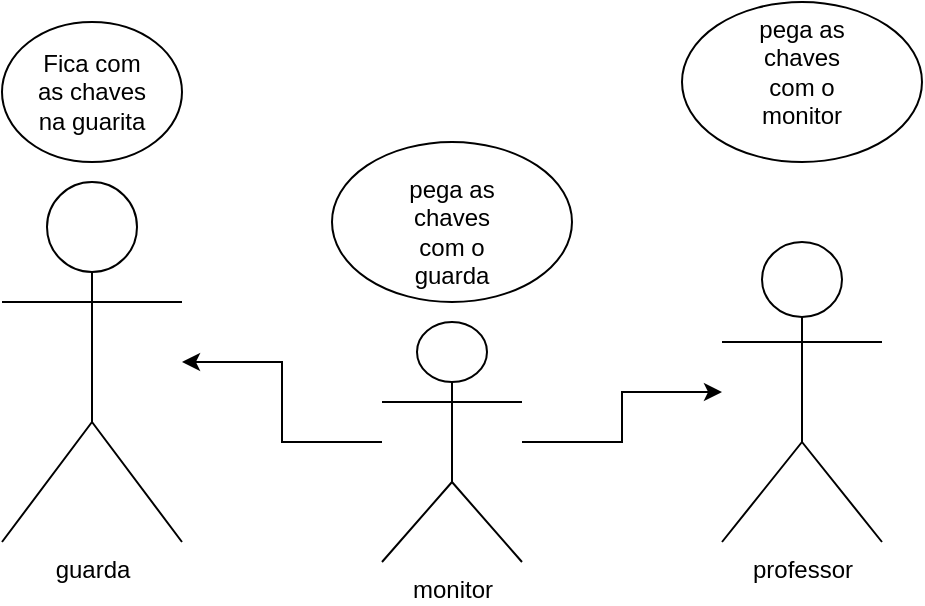 <mxfile version="22.0.2" type="github">
  <diagram name="Página-1" id="lWA5ySZ2axE2pmVUrHKg">
    <mxGraphModel dx="1434" dy="1951" grid="1" gridSize="10" guides="1" tooltips="1" connect="1" arrows="1" fold="1" page="1" pageScale="1" pageWidth="827" pageHeight="1169" math="0" shadow="0">
      <root>
        <mxCell id="0" />
        <mxCell id="1" parent="0" />
        <mxCell id="EalEKPgIYz5ROMsFS7Vn-1" value="guarda&lt;br&gt;" style="shape=umlActor;verticalLabelPosition=bottom;verticalAlign=top;html=1;outlineConnect=0;" vertex="1" parent="1">
          <mxGeometry x="70" y="-100" width="90" height="180" as="geometry" />
        </mxCell>
        <mxCell id="EalEKPgIYz5ROMsFS7Vn-8" value="" style="ellipse;whiteSpace=wrap;html=1;" vertex="1" parent="1">
          <mxGeometry x="70" y="-180" width="90" height="70" as="geometry" />
        </mxCell>
        <mxCell id="EalEKPgIYz5ROMsFS7Vn-9" value="Fica com as chaves na guarita" style="text;html=1;strokeColor=none;fillColor=none;align=center;verticalAlign=middle;whiteSpace=wrap;rounded=0;" vertex="1" parent="1">
          <mxGeometry x="85" y="-160" width="60" height="30" as="geometry" />
        </mxCell>
        <mxCell id="EalEKPgIYz5ROMsFS7Vn-12" value="" style="edgeStyle=orthogonalEdgeStyle;rounded=0;orthogonalLoop=1;jettySize=auto;html=1;" edge="1" parent="1" source="EalEKPgIYz5ROMsFS7Vn-10" target="EalEKPgIYz5ROMsFS7Vn-1">
          <mxGeometry relative="1" as="geometry" />
        </mxCell>
        <mxCell id="EalEKPgIYz5ROMsFS7Vn-20" value="" style="edgeStyle=orthogonalEdgeStyle;rounded=0;orthogonalLoop=1;jettySize=auto;html=1;" edge="1" parent="1" source="EalEKPgIYz5ROMsFS7Vn-10" target="EalEKPgIYz5ROMsFS7Vn-15">
          <mxGeometry relative="1" as="geometry" />
        </mxCell>
        <mxCell id="EalEKPgIYz5ROMsFS7Vn-10" value="monitor" style="shape=umlActor;verticalLabelPosition=bottom;verticalAlign=top;html=1;outlineConnect=0;" vertex="1" parent="1">
          <mxGeometry x="260" y="-30" width="70" height="120" as="geometry" />
        </mxCell>
        <mxCell id="EalEKPgIYz5ROMsFS7Vn-13" value="" style="ellipse;whiteSpace=wrap;html=1;" vertex="1" parent="1">
          <mxGeometry x="235" y="-120" width="120" height="80" as="geometry" />
        </mxCell>
        <mxCell id="EalEKPgIYz5ROMsFS7Vn-14" value="pega as chaves com o guarda" style="text;html=1;strokeColor=none;fillColor=none;align=center;verticalAlign=middle;whiteSpace=wrap;rounded=0;" vertex="1" parent="1">
          <mxGeometry x="265" y="-90" width="60" height="30" as="geometry" />
        </mxCell>
        <mxCell id="EalEKPgIYz5ROMsFS7Vn-15" value="professor" style="shape=umlActor;verticalLabelPosition=bottom;verticalAlign=top;html=1;outlineConnect=0;" vertex="1" parent="1">
          <mxGeometry x="430" y="-70" width="80" height="150" as="geometry" />
        </mxCell>
        <mxCell id="EalEKPgIYz5ROMsFS7Vn-19" value="" style="ellipse;whiteSpace=wrap;html=1;" vertex="1" parent="1">
          <mxGeometry x="410" y="-190" width="120" height="80" as="geometry" />
        </mxCell>
        <mxCell id="EalEKPgIYz5ROMsFS7Vn-21" value="pega as chaves com o monitor" style="text;html=1;strokeColor=none;fillColor=none;align=center;verticalAlign=middle;whiteSpace=wrap;rounded=0;" vertex="1" parent="1">
          <mxGeometry x="440" y="-170" width="60" height="30" as="geometry" />
        </mxCell>
      </root>
    </mxGraphModel>
  </diagram>
</mxfile>
